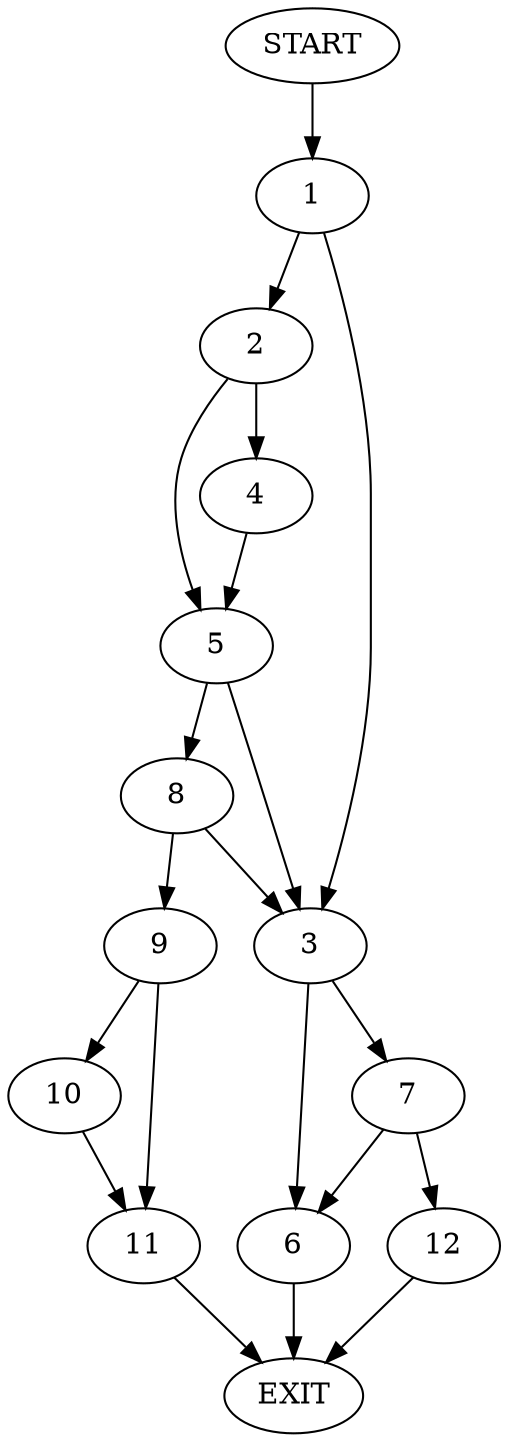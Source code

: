 digraph {
0 [label="START"]
13 [label="EXIT"]
0 -> 1
1 -> 2
1 -> 3
2 -> 4
2 -> 5
3 -> 6
3 -> 7
5 -> 8
5 -> 3
4 -> 5
8 -> 9
8 -> 3
9 -> 10
9 -> 11
10 -> 11
11 -> 13
7 -> 12
7 -> 6
6 -> 13
12 -> 13
}
